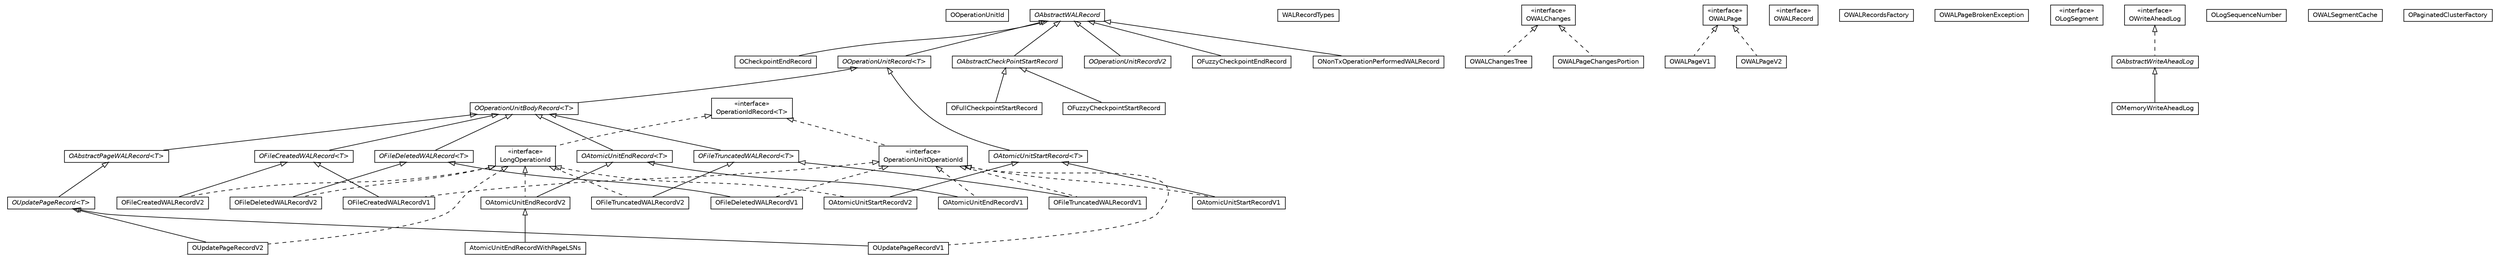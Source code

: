 #!/usr/local/bin/dot
#
# Class diagram 
# Generated by UMLGraph version R5_6-24-gf6e263 (http://www.umlgraph.org/)
#

digraph G {
	edge [fontname="Helvetica",fontsize=10,labelfontname="Helvetica",labelfontsize=10];
	node [fontname="Helvetica",fontsize=10,shape=plaintext];
	nodesep=0.25;
	ranksep=0.5;
	// com.orientechnologies.orient.core.storage.impl.local.paginated.wal.OOperationUnitId
	c290877 [label=<<table title="com.orientechnologies.orient.core.storage.impl.local.paginated.wal.OOperationUnitId" border="0" cellborder="1" cellspacing="0" cellpadding="2" port="p" href="./OOperationUnitId.html">
		<tr><td><table border="0" cellspacing="0" cellpadding="1">
<tr><td align="center" balign="center"> OOperationUnitId </td></tr>
		</table></td></tr>
		</table>>, URL="./OOperationUnitId.html", fontname="Helvetica", fontcolor="black", fontsize=10.0];
	// com.orientechnologies.orient.core.storage.impl.local.paginated.wal.OCheckpointEndRecord
	c290878 [label=<<table title="com.orientechnologies.orient.core.storage.impl.local.paginated.wal.OCheckpointEndRecord" border="0" cellborder="1" cellspacing="0" cellpadding="2" port="p" href="./OCheckpointEndRecord.html">
		<tr><td><table border="0" cellspacing="0" cellpadding="1">
<tr><td align="center" balign="center"> OCheckpointEndRecord </td></tr>
		</table></td></tr>
		</table>>, URL="./OCheckpointEndRecord.html", fontname="Helvetica", fontcolor="black", fontsize=10.0];
	// com.orientechnologies.orient.core.storage.impl.local.paginated.wal.OAbstractPageWALRecord<T>
	c290879 [label=<<table title="com.orientechnologies.orient.core.storage.impl.local.paginated.wal.OAbstractPageWALRecord" border="0" cellborder="1" cellspacing="0" cellpadding="2" port="p" href="./OAbstractPageWALRecord.html">
		<tr><td><table border="0" cellspacing="0" cellpadding="1">
<tr><td align="center" balign="center"><font face="Helvetica-Oblique"> OAbstractPageWALRecord&lt;T&gt; </font></td></tr>
		</table></td></tr>
		</table>>, URL="./OAbstractPageWALRecord.html", fontname="Helvetica", fontcolor="black", fontsize=10.0];
	// com.orientechnologies.orient.core.storage.impl.local.paginated.wal.OOperationUnitRecord<T>
	c290880 [label=<<table title="com.orientechnologies.orient.core.storage.impl.local.paginated.wal.OOperationUnitRecord" border="0" cellborder="1" cellspacing="0" cellpadding="2" port="p" href="./OOperationUnitRecord.html">
		<tr><td><table border="0" cellspacing="0" cellpadding="1">
<tr><td align="center" balign="center"><font face="Helvetica-Oblique"> OOperationUnitRecord&lt;T&gt; </font></td></tr>
		</table></td></tr>
		</table>>, URL="./OOperationUnitRecord.html", fontname="Helvetica", fontcolor="black", fontsize=10.0];
	// com.orientechnologies.orient.core.storage.impl.local.paginated.wal.LongOperationId
	c290881 [label=<<table title="com.orientechnologies.orient.core.storage.impl.local.paginated.wal.LongOperationId" border="0" cellborder="1" cellspacing="0" cellpadding="2" port="p" href="./LongOperationId.html">
		<tr><td><table border="0" cellspacing="0" cellpadding="1">
<tr><td align="center" balign="center"> &#171;interface&#187; </td></tr>
<tr><td align="center" balign="center"> LongOperationId </td></tr>
		</table></td></tr>
		</table>>, URL="./LongOperationId.html", fontname="Helvetica", fontcolor="black", fontsize=10.0];
	// com.orientechnologies.orient.core.storage.impl.local.paginated.wal.OAtomicUnitStartRecord<T>
	c290882 [label=<<table title="com.orientechnologies.orient.core.storage.impl.local.paginated.wal.OAtomicUnitStartRecord" border="0" cellborder="1" cellspacing="0" cellpadding="2" port="p" href="./OAtomicUnitStartRecord.html">
		<tr><td><table border="0" cellspacing="0" cellpadding="1">
<tr><td align="center" balign="center"><font face="Helvetica-Oblique"> OAtomicUnitStartRecord&lt;T&gt; </font></td></tr>
		</table></td></tr>
		</table>>, URL="./OAtomicUnitStartRecord.html", fontname="Helvetica", fontcolor="black", fontsize=10.0];
	// com.orientechnologies.orient.core.storage.impl.local.paginated.wal.OAbstractCheckPointStartRecord
	c290883 [label=<<table title="com.orientechnologies.orient.core.storage.impl.local.paginated.wal.OAbstractCheckPointStartRecord" border="0" cellborder="1" cellspacing="0" cellpadding="2" port="p" href="./OAbstractCheckPointStartRecord.html">
		<tr><td><table border="0" cellspacing="0" cellpadding="1">
<tr><td align="center" balign="center"><font face="Helvetica-Oblique"> OAbstractCheckPointStartRecord </font></td></tr>
		</table></td></tr>
		</table>>, URL="./OAbstractCheckPointStartRecord.html", fontname="Helvetica", fontcolor="black", fontsize=10.0];
	// com.orientechnologies.orient.core.storage.impl.local.paginated.wal.WALRecordTypes
	c290884 [label=<<table title="com.orientechnologies.orient.core.storage.impl.local.paginated.wal.WALRecordTypes" border="0" cellborder="1" cellspacing="0" cellpadding="2" port="p" href="./WALRecordTypes.html">
		<tr><td><table border="0" cellspacing="0" cellpadding="1">
<tr><td align="center" balign="center"> WALRecordTypes </td></tr>
		</table></td></tr>
		</table>>, URL="./WALRecordTypes.html", fontname="Helvetica", fontcolor="black", fontsize=10.0];
	// com.orientechnologies.orient.core.storage.impl.local.paginated.wal.OWALChangesTree
	c290885 [label=<<table title="com.orientechnologies.orient.core.storage.impl.local.paginated.wal.OWALChangesTree" border="0" cellborder="1" cellspacing="0" cellpadding="2" port="p" href="./OWALChangesTree.html">
		<tr><td><table border="0" cellspacing="0" cellpadding="1">
<tr><td align="center" balign="center"> OWALChangesTree </td></tr>
		</table></td></tr>
		</table>>, URL="./OWALChangesTree.html", fontname="Helvetica", fontcolor="black", fontsize=10.0];
	// com.orientechnologies.orient.core.storage.impl.local.paginated.wal.OFileDeletedWALRecord<T>
	c290886 [label=<<table title="com.orientechnologies.orient.core.storage.impl.local.paginated.wal.OFileDeletedWALRecord" border="0" cellborder="1" cellspacing="0" cellpadding="2" port="p" href="./OFileDeletedWALRecord.html">
		<tr><td><table border="0" cellspacing="0" cellpadding="1">
<tr><td align="center" balign="center"><font face="Helvetica-Oblique"> OFileDeletedWALRecord&lt;T&gt; </font></td></tr>
		</table></td></tr>
		</table>>, URL="./OFileDeletedWALRecord.html", fontname="Helvetica", fontcolor="black", fontsize=10.0];
	// com.orientechnologies.orient.core.storage.impl.local.paginated.wal.OOperationUnitRecordV2
	c290887 [label=<<table title="com.orientechnologies.orient.core.storage.impl.local.paginated.wal.OOperationUnitRecordV2" border="0" cellborder="1" cellspacing="0" cellpadding="2" port="p" href="./OOperationUnitRecordV2.html">
		<tr><td><table border="0" cellspacing="0" cellpadding="1">
<tr><td align="center" balign="center"><font face="Helvetica-Oblique"> OOperationUnitRecordV2 </font></td></tr>
		</table></td></tr>
		</table>>, URL="./OOperationUnitRecordV2.html", fontname="Helvetica", fontcolor="black", fontsize=10.0];
	// com.orientechnologies.orient.core.storage.impl.local.paginated.wal.OWALPage
	c290888 [label=<<table title="com.orientechnologies.orient.core.storage.impl.local.paginated.wal.OWALPage" border="0" cellborder="1" cellspacing="0" cellpadding="2" port="p" href="./OWALPage.html">
		<tr><td><table border="0" cellspacing="0" cellpadding="1">
<tr><td align="center" balign="center"> &#171;interface&#187; </td></tr>
<tr><td align="center" balign="center"> OWALPage </td></tr>
		</table></td></tr>
		</table>>, URL="./OWALPage.html", fontname="Helvetica", fontcolor="black", fontsize=10.0];
	// com.orientechnologies.orient.core.storage.impl.local.paginated.wal.OAtomicUnitStartRecordV1
	c290889 [label=<<table title="com.orientechnologies.orient.core.storage.impl.local.paginated.wal.OAtomicUnitStartRecordV1" border="0" cellborder="1" cellspacing="0" cellpadding="2" port="p" href="./OAtomicUnitStartRecordV1.html">
		<tr><td><table border="0" cellspacing="0" cellpadding="1">
<tr><td align="center" balign="center"> OAtomicUnitStartRecordV1 </td></tr>
		</table></td></tr>
		</table>>, URL="./OAtomicUnitStartRecordV1.html", fontname="Helvetica", fontcolor="black", fontsize=10.0];
	// com.orientechnologies.orient.core.storage.impl.local.paginated.wal.OWALRecord
	c290890 [label=<<table title="com.orientechnologies.orient.core.storage.impl.local.paginated.wal.OWALRecord" border="0" cellborder="1" cellspacing="0" cellpadding="2" port="p" href="./OWALRecord.html">
		<tr><td><table border="0" cellspacing="0" cellpadding="1">
<tr><td align="center" balign="center"> &#171;interface&#187; </td></tr>
<tr><td align="center" balign="center"> OWALRecord </td></tr>
		</table></td></tr>
		</table>>, URL="./OWALRecord.html", fontname="Helvetica", fontcolor="black", fontsize=10.0];
	// com.orientechnologies.orient.core.storage.impl.local.paginated.wal.OUpdatePageRecord<T>
	c290891 [label=<<table title="com.orientechnologies.orient.core.storage.impl.local.paginated.wal.OUpdatePageRecord" border="0" cellborder="1" cellspacing="0" cellpadding="2" port="p" href="./OUpdatePageRecord.html">
		<tr><td><table border="0" cellspacing="0" cellpadding="1">
<tr><td align="center" balign="center"><font face="Helvetica-Oblique"> OUpdatePageRecord&lt;T&gt; </font></td></tr>
		</table></td></tr>
		</table>>, URL="./OUpdatePageRecord.html", fontname="Helvetica", fontcolor="black", fontsize=10.0];
	// com.orientechnologies.orient.core.storage.impl.local.paginated.wal.OWALPageV1
	c290892 [label=<<table title="com.orientechnologies.orient.core.storage.impl.local.paginated.wal.OWALPageV1" border="0" cellborder="1" cellspacing="0" cellpadding="2" port="p" href="./OWALPageV1.html">
		<tr><td><table border="0" cellspacing="0" cellpadding="1">
<tr><td align="center" balign="center"> OWALPageV1 </td></tr>
		</table></td></tr>
		</table>>, URL="./OWALPageV1.html", fontname="Helvetica", fontcolor="black", fontsize=10.0];
	// com.orientechnologies.orient.core.storage.impl.local.paginated.wal.OFileTruncatedWALRecordV2
	c290893 [label=<<table title="com.orientechnologies.orient.core.storage.impl.local.paginated.wal.OFileTruncatedWALRecordV2" border="0" cellborder="1" cellspacing="0" cellpadding="2" port="p" href="./OFileTruncatedWALRecordV2.html">
		<tr><td><table border="0" cellspacing="0" cellpadding="1">
<tr><td align="center" balign="center"> OFileTruncatedWALRecordV2 </td></tr>
		</table></td></tr>
		</table>>, URL="./OFileTruncatedWALRecordV2.html", fontname="Helvetica", fontcolor="black", fontsize=10.0];
	// com.orientechnologies.orient.core.storage.impl.local.paginated.wal.OAtomicUnitEndRecordV2
	c290894 [label=<<table title="com.orientechnologies.orient.core.storage.impl.local.paginated.wal.OAtomicUnitEndRecordV2" border="0" cellborder="1" cellspacing="0" cellpadding="2" port="p" href="./OAtomicUnitEndRecordV2.html">
		<tr><td><table border="0" cellspacing="0" cellpadding="1">
<tr><td align="center" balign="center"> OAtomicUnitEndRecordV2 </td></tr>
		</table></td></tr>
		</table>>, URL="./OAtomicUnitEndRecordV2.html", fontname="Helvetica", fontcolor="black", fontsize=10.0];
	// com.orientechnologies.orient.core.storage.impl.local.paginated.wal.OWALRecordsFactory
	c290895 [label=<<table title="com.orientechnologies.orient.core.storage.impl.local.paginated.wal.OWALRecordsFactory" border="0" cellborder="1" cellspacing="0" cellpadding="2" port="p" href="./OWALRecordsFactory.html">
		<tr><td><table border="0" cellspacing="0" cellpadding="1">
<tr><td align="center" balign="center"> OWALRecordsFactory </td></tr>
		</table></td></tr>
		</table>>, URL="./OWALRecordsFactory.html", fontname="Helvetica", fontcolor="black", fontsize=10.0];
	// com.orientechnologies.orient.core.storage.impl.local.paginated.wal.OUpdatePageRecordV2
	c290896 [label=<<table title="com.orientechnologies.orient.core.storage.impl.local.paginated.wal.OUpdatePageRecordV2" border="0" cellborder="1" cellspacing="0" cellpadding="2" port="p" href="./OUpdatePageRecordV2.html">
		<tr><td><table border="0" cellspacing="0" cellpadding="1">
<tr><td align="center" balign="center"> OUpdatePageRecordV2 </td></tr>
		</table></td></tr>
		</table>>, URL="./OUpdatePageRecordV2.html", fontname="Helvetica", fontcolor="black", fontsize=10.0];
	// com.orientechnologies.orient.core.storage.impl.local.paginated.wal.OFileDeletedWALRecordV1
	c290897 [label=<<table title="com.orientechnologies.orient.core.storage.impl.local.paginated.wal.OFileDeletedWALRecordV1" border="0" cellborder="1" cellspacing="0" cellpadding="2" port="p" href="./OFileDeletedWALRecordV1.html">
		<tr><td><table border="0" cellspacing="0" cellpadding="1">
<tr><td align="center" balign="center"> OFileDeletedWALRecordV1 </td></tr>
		</table></td></tr>
		</table>>, URL="./OFileDeletedWALRecordV1.html", fontname="Helvetica", fontcolor="black", fontsize=10.0];
	// com.orientechnologies.orient.core.storage.impl.local.paginated.wal.OWALChanges
	c290898 [label=<<table title="com.orientechnologies.orient.core.storage.impl.local.paginated.wal.OWALChanges" border="0" cellborder="1" cellspacing="0" cellpadding="2" port="p" href="./OWALChanges.html">
		<tr><td><table border="0" cellspacing="0" cellpadding="1">
<tr><td align="center" balign="center"> &#171;interface&#187; </td></tr>
<tr><td align="center" balign="center"> OWALChanges </td></tr>
		</table></td></tr>
		</table>>, URL="./OWALChanges.html", fontname="Helvetica", fontcolor="black", fontsize=10.0];
	// com.orientechnologies.orient.core.storage.impl.local.paginated.wal.OAtomicUnitEndRecord<T>
	c290899 [label=<<table title="com.orientechnologies.orient.core.storage.impl.local.paginated.wal.OAtomicUnitEndRecord" border="0" cellborder="1" cellspacing="0" cellpadding="2" port="p" href="./OAtomicUnitEndRecord.html">
		<tr><td><table border="0" cellspacing="0" cellpadding="1">
<tr><td align="center" balign="center"><font face="Helvetica-Oblique"> OAtomicUnitEndRecord&lt;T&gt; </font></td></tr>
		</table></td></tr>
		</table>>, URL="./OAtomicUnitEndRecord.html", fontname="Helvetica", fontcolor="black", fontsize=10.0];
	// com.orientechnologies.orient.core.storage.impl.local.paginated.wal.OWALPageBrokenException
	c290900 [label=<<table title="com.orientechnologies.orient.core.storage.impl.local.paginated.wal.OWALPageBrokenException" border="0" cellborder="1" cellspacing="0" cellpadding="2" port="p" href="./OWALPageBrokenException.html">
		<tr><td><table border="0" cellspacing="0" cellpadding="1">
<tr><td align="center" balign="center"> OWALPageBrokenException </td></tr>
		</table></td></tr>
		</table>>, URL="./OWALPageBrokenException.html", fontname="Helvetica", fontcolor="black", fontsize=10.0];
	// com.orientechnologies.orient.core.storage.impl.local.paginated.wal.OLogSegment
	c290901 [label=<<table title="com.orientechnologies.orient.core.storage.impl.local.paginated.wal.OLogSegment" border="0" cellborder="1" cellspacing="0" cellpadding="2" port="p" href="./OLogSegment.html">
		<tr><td><table border="0" cellspacing="0" cellpadding="1">
<tr><td align="center" balign="center"> &#171;interface&#187; </td></tr>
<tr><td align="center" balign="center"> OLogSegment </td></tr>
		</table></td></tr>
		</table>>, URL="./OLogSegment.html", fontname="Helvetica", fontcolor="black", fontsize=10.0];
	// com.orientechnologies.orient.core.storage.impl.local.paginated.wal.OFuzzyCheckpointEndRecord
	c290902 [label=<<table title="com.orientechnologies.orient.core.storage.impl.local.paginated.wal.OFuzzyCheckpointEndRecord" border="0" cellborder="1" cellspacing="0" cellpadding="2" port="p" href="./OFuzzyCheckpointEndRecord.html">
		<tr><td><table border="0" cellspacing="0" cellpadding="1">
<tr><td align="center" balign="center"> OFuzzyCheckpointEndRecord </td></tr>
		</table></td></tr>
		</table>>, URL="./OFuzzyCheckpointEndRecord.html", fontname="Helvetica", fontcolor="black", fontsize=10.0];
	// com.orientechnologies.orient.core.storage.impl.local.paginated.wal.OFileCreatedWALRecord<T>
	c290903 [label=<<table title="com.orientechnologies.orient.core.storage.impl.local.paginated.wal.OFileCreatedWALRecord" border="0" cellborder="1" cellspacing="0" cellpadding="2" port="p" href="./OFileCreatedWALRecord.html">
		<tr><td><table border="0" cellspacing="0" cellpadding="1">
<tr><td align="center" balign="center"><font face="Helvetica-Oblique"> OFileCreatedWALRecord&lt;T&gt; </font></td></tr>
		</table></td></tr>
		</table>>, URL="./OFileCreatedWALRecord.html", fontname="Helvetica", fontcolor="black", fontsize=10.0];
	// com.orientechnologies.orient.core.storage.impl.local.paginated.wal.OWALPageV2
	c290904 [label=<<table title="com.orientechnologies.orient.core.storage.impl.local.paginated.wal.OWALPageV2" border="0" cellborder="1" cellspacing="0" cellpadding="2" port="p" href="./OWALPageV2.html">
		<tr><td><table border="0" cellspacing="0" cellpadding="1">
<tr><td align="center" balign="center"> OWALPageV2 </td></tr>
		</table></td></tr>
		</table>>, URL="./OWALPageV2.html", fontname="Helvetica", fontcolor="black", fontsize=10.0];
	// com.orientechnologies.orient.core.storage.impl.local.paginated.wal.OFuzzyCheckpointStartRecord
	c290905 [label=<<table title="com.orientechnologies.orient.core.storage.impl.local.paginated.wal.OFuzzyCheckpointStartRecord" border="0" cellborder="1" cellspacing="0" cellpadding="2" port="p" href="./OFuzzyCheckpointStartRecord.html">
		<tr><td><table border="0" cellspacing="0" cellpadding="1">
<tr><td align="center" balign="center"> OFuzzyCheckpointStartRecord </td></tr>
		</table></td></tr>
		</table>>, URL="./OFuzzyCheckpointStartRecord.html", fontname="Helvetica", fontcolor="black", fontsize=10.0];
	// com.orientechnologies.orient.core.storage.impl.local.paginated.wal.OMemoryWriteAheadLog
	c290906 [label=<<table title="com.orientechnologies.orient.core.storage.impl.local.paginated.wal.OMemoryWriteAheadLog" border="0" cellborder="1" cellspacing="0" cellpadding="2" port="p" href="./OMemoryWriteAheadLog.html">
		<tr><td><table border="0" cellspacing="0" cellpadding="1">
<tr><td align="center" balign="center"> OMemoryWriteAheadLog </td></tr>
		</table></td></tr>
		</table>>, URL="./OMemoryWriteAheadLog.html", fontname="Helvetica", fontcolor="black", fontsize=10.0];
	// com.orientechnologies.orient.core.storage.impl.local.paginated.wal.OFullCheckpointStartRecord
	c290907 [label=<<table title="com.orientechnologies.orient.core.storage.impl.local.paginated.wal.OFullCheckpointStartRecord" border="0" cellborder="1" cellspacing="0" cellpadding="2" port="p" href="./OFullCheckpointStartRecord.html">
		<tr><td><table border="0" cellspacing="0" cellpadding="1">
<tr><td align="center" balign="center"> OFullCheckpointStartRecord </td></tr>
		</table></td></tr>
		</table>>, URL="./OFullCheckpointStartRecord.html", fontname="Helvetica", fontcolor="black", fontsize=10.0];
	// com.orientechnologies.orient.core.storage.impl.local.paginated.wal.OperationIdRecord<T>
	c290908 [label=<<table title="com.orientechnologies.orient.core.storage.impl.local.paginated.wal.OperationIdRecord" border="0" cellborder="1" cellspacing="0" cellpadding="2" port="p" href="./OperationIdRecord.html">
		<tr><td><table border="0" cellspacing="0" cellpadding="1">
<tr><td align="center" balign="center"> &#171;interface&#187; </td></tr>
<tr><td align="center" balign="center"> OperationIdRecord&lt;T&gt; </td></tr>
		</table></td></tr>
		</table>>, URL="./OperationIdRecord.html", fontname="Helvetica", fontcolor="black", fontsize=10.0];
	// com.orientechnologies.orient.core.storage.impl.local.paginated.wal.OOperationUnitBodyRecord<T>
	c290909 [label=<<table title="com.orientechnologies.orient.core.storage.impl.local.paginated.wal.OOperationUnitBodyRecord" border="0" cellborder="1" cellspacing="0" cellpadding="2" port="p" href="./OOperationUnitBodyRecord.html">
		<tr><td><table border="0" cellspacing="0" cellpadding="1">
<tr><td align="center" balign="center"><font face="Helvetica-Oblique"> OOperationUnitBodyRecord&lt;T&gt; </font></td></tr>
		</table></td></tr>
		</table>>, URL="./OOperationUnitBodyRecord.html", fontname="Helvetica", fontcolor="black", fontsize=10.0];
	// com.orientechnologies.orient.core.storage.impl.local.paginated.wal.OAtomicUnitStartRecordV2
	c290910 [label=<<table title="com.orientechnologies.orient.core.storage.impl.local.paginated.wal.OAtomicUnitStartRecordV2" border="0" cellborder="1" cellspacing="0" cellpadding="2" port="p" href="./OAtomicUnitStartRecordV2.html">
		<tr><td><table border="0" cellspacing="0" cellpadding="1">
<tr><td align="center" balign="center"> OAtomicUnitStartRecordV2 </td></tr>
		</table></td></tr>
		</table>>, URL="./OAtomicUnitStartRecordV2.html", fontname="Helvetica", fontcolor="black", fontsize=10.0];
	// com.orientechnologies.orient.core.storage.impl.local.paginated.wal.OperationUnitOperationId
	c290911 [label=<<table title="com.orientechnologies.orient.core.storage.impl.local.paginated.wal.OperationUnitOperationId" border="0" cellborder="1" cellspacing="0" cellpadding="2" port="p" href="./OperationUnitOperationId.html">
		<tr><td><table border="0" cellspacing="0" cellpadding="1">
<tr><td align="center" balign="center"> &#171;interface&#187; </td></tr>
<tr><td align="center" balign="center"> OperationUnitOperationId </td></tr>
		</table></td></tr>
		</table>>, URL="./OperationUnitOperationId.html", fontname="Helvetica", fontcolor="black", fontsize=10.0];
	// com.orientechnologies.orient.core.storage.impl.local.paginated.wal.OAbstractWriteAheadLog
	c290912 [label=<<table title="com.orientechnologies.orient.core.storage.impl.local.paginated.wal.OAbstractWriteAheadLog" border="0" cellborder="1" cellspacing="0" cellpadding="2" port="p" href="./OAbstractWriteAheadLog.html">
		<tr><td><table border="0" cellspacing="0" cellpadding="1">
<tr><td align="center" balign="center"><font face="Helvetica-Oblique"> OAbstractWriteAheadLog </font></td></tr>
		</table></td></tr>
		</table>>, URL="./OAbstractWriteAheadLog.html", fontname="Helvetica", fontcolor="black", fontsize=10.0];
	// com.orientechnologies.orient.core.storage.impl.local.paginated.wal.OFileTruncatedWALRecord<T>
	c290913 [label=<<table title="com.orientechnologies.orient.core.storage.impl.local.paginated.wal.OFileTruncatedWALRecord" border="0" cellborder="1" cellspacing="0" cellpadding="2" port="p" href="./OFileTruncatedWALRecord.html">
		<tr><td><table border="0" cellspacing="0" cellpadding="1">
<tr><td align="center" balign="center"><font face="Helvetica-Oblique"> OFileTruncatedWALRecord&lt;T&gt; </font></td></tr>
		</table></td></tr>
		</table>>, URL="./OFileTruncatedWALRecord.html", fontname="Helvetica", fontcolor="black", fontsize=10.0];
	// com.orientechnologies.orient.core.storage.impl.local.paginated.wal.ONonTxOperationPerformedWALRecord
	c290914 [label=<<table title="com.orientechnologies.orient.core.storage.impl.local.paginated.wal.ONonTxOperationPerformedWALRecord" border="0" cellborder="1" cellspacing="0" cellpadding="2" port="p" href="./ONonTxOperationPerformedWALRecord.html">
		<tr><td><table border="0" cellspacing="0" cellpadding="1">
<tr><td align="center" balign="center"> ONonTxOperationPerformedWALRecord </td></tr>
		</table></td></tr>
		</table>>, URL="./ONonTxOperationPerformedWALRecord.html", fontname="Helvetica", fontcolor="black", fontsize=10.0];
	// com.orientechnologies.orient.core.storage.impl.local.paginated.wal.OUpdatePageRecordV1
	c290915 [label=<<table title="com.orientechnologies.orient.core.storage.impl.local.paginated.wal.OUpdatePageRecordV1" border="0" cellborder="1" cellspacing="0" cellpadding="2" port="p" href="./OUpdatePageRecordV1.html">
		<tr><td><table border="0" cellspacing="0" cellpadding="1">
<tr><td align="center" balign="center"> OUpdatePageRecordV1 </td></tr>
		</table></td></tr>
		</table>>, URL="./OUpdatePageRecordV1.html", fontname="Helvetica", fontcolor="black", fontsize=10.0];
	// com.orientechnologies.orient.core.storage.impl.local.paginated.wal.OFileCreatedWALRecordV1
	c290916 [label=<<table title="com.orientechnologies.orient.core.storage.impl.local.paginated.wal.OFileCreatedWALRecordV1" border="0" cellborder="1" cellspacing="0" cellpadding="2" port="p" href="./OFileCreatedWALRecordV1.html">
		<tr><td><table border="0" cellspacing="0" cellpadding="1">
<tr><td align="center" balign="center"> OFileCreatedWALRecordV1 </td></tr>
		</table></td></tr>
		</table>>, URL="./OFileCreatedWALRecordV1.html", fontname="Helvetica", fontcolor="black", fontsize=10.0];
	// com.orientechnologies.orient.core.storage.impl.local.paginated.wal.OAtomicUnitEndRecordV1
	c290917 [label=<<table title="com.orientechnologies.orient.core.storage.impl.local.paginated.wal.OAtomicUnitEndRecordV1" border="0" cellborder="1" cellspacing="0" cellpadding="2" port="p" href="./OAtomicUnitEndRecordV1.html">
		<tr><td><table border="0" cellspacing="0" cellpadding="1">
<tr><td align="center" balign="center"> OAtomicUnitEndRecordV1 </td></tr>
		</table></td></tr>
		</table>>, URL="./OAtomicUnitEndRecordV1.html", fontname="Helvetica", fontcolor="black", fontsize=10.0];
	// com.orientechnologies.orient.core.storage.impl.local.paginated.wal.OFileDeletedWALRecordV2
	c290918 [label=<<table title="com.orientechnologies.orient.core.storage.impl.local.paginated.wal.OFileDeletedWALRecordV2" border="0" cellborder="1" cellspacing="0" cellpadding="2" port="p" href="./OFileDeletedWALRecordV2.html">
		<tr><td><table border="0" cellspacing="0" cellpadding="1">
<tr><td align="center" balign="center"> OFileDeletedWALRecordV2 </td></tr>
		</table></td></tr>
		</table>>, URL="./OFileDeletedWALRecordV2.html", fontname="Helvetica", fontcolor="black", fontsize=10.0];
	// com.orientechnologies.orient.core.storage.impl.local.paginated.wal.OFileTruncatedWALRecordV1
	c290919 [label=<<table title="com.orientechnologies.orient.core.storage.impl.local.paginated.wal.OFileTruncatedWALRecordV1" border="0" cellborder="1" cellspacing="0" cellpadding="2" port="p" href="./OFileTruncatedWALRecordV1.html">
		<tr><td><table border="0" cellspacing="0" cellpadding="1">
<tr><td align="center" balign="center"> OFileTruncatedWALRecordV1 </td></tr>
		</table></td></tr>
		</table>>, URL="./OFileTruncatedWALRecordV1.html", fontname="Helvetica", fontcolor="black", fontsize=10.0];
	// com.orientechnologies.orient.core.storage.impl.local.paginated.wal.AtomicUnitEndRecordWithPageLSNs
	c290920 [label=<<table title="com.orientechnologies.orient.core.storage.impl.local.paginated.wal.AtomicUnitEndRecordWithPageLSNs" border="0" cellborder="1" cellspacing="0" cellpadding="2" port="p" href="./AtomicUnitEndRecordWithPageLSNs.html">
		<tr><td><table border="0" cellspacing="0" cellpadding="1">
<tr><td align="center" balign="center"> AtomicUnitEndRecordWithPageLSNs </td></tr>
		</table></td></tr>
		</table>>, URL="./AtomicUnitEndRecordWithPageLSNs.html", fontname="Helvetica", fontcolor="black", fontsize=10.0];
	// com.orientechnologies.orient.core.storage.impl.local.paginated.wal.OLogSequenceNumber
	c290921 [label=<<table title="com.orientechnologies.orient.core.storage.impl.local.paginated.wal.OLogSequenceNumber" border="0" cellborder="1" cellspacing="0" cellpadding="2" port="p" href="./OLogSequenceNumber.html">
		<tr><td><table border="0" cellspacing="0" cellpadding="1">
<tr><td align="center" balign="center"> OLogSequenceNumber </td></tr>
		</table></td></tr>
		</table>>, URL="./OLogSequenceNumber.html", fontname="Helvetica", fontcolor="black", fontsize=10.0];
	// com.orientechnologies.orient.core.storage.impl.local.paginated.wal.OAbstractWALRecord
	c290922 [label=<<table title="com.orientechnologies.orient.core.storage.impl.local.paginated.wal.OAbstractWALRecord" border="0" cellborder="1" cellspacing="0" cellpadding="2" port="p" href="./OAbstractWALRecord.html">
		<tr><td><table border="0" cellspacing="0" cellpadding="1">
<tr><td align="center" balign="center"><font face="Helvetica-Oblique"> OAbstractWALRecord </font></td></tr>
		</table></td></tr>
		</table>>, URL="./OAbstractWALRecord.html", fontname="Helvetica", fontcolor="black", fontsize=10.0];
	// com.orientechnologies.orient.core.storage.impl.local.paginated.wal.OWALSegmentCache
	c290923 [label=<<table title="com.orientechnologies.orient.core.storage.impl.local.paginated.wal.OWALSegmentCache" border="0" cellborder="1" cellspacing="0" cellpadding="2" port="p" href="./OWALSegmentCache.html">
		<tr><td><table border="0" cellspacing="0" cellpadding="1">
<tr><td align="center" balign="center"> OWALSegmentCache </td></tr>
		</table></td></tr>
		</table>>, URL="./OWALSegmentCache.html", fontname="Helvetica", fontcolor="black", fontsize=10.0];
	// com.orientechnologies.orient.core.storage.impl.local.paginated.wal.OPaginatedClusterFactory
	c290924 [label=<<table title="com.orientechnologies.orient.core.storage.impl.local.paginated.wal.OPaginatedClusterFactory" border="0" cellborder="1" cellspacing="0" cellpadding="2" port="p" href="./OPaginatedClusterFactory.html">
		<tr><td><table border="0" cellspacing="0" cellpadding="1">
<tr><td align="center" balign="center"> OPaginatedClusterFactory </td></tr>
		</table></td></tr>
		</table>>, URL="./OPaginatedClusterFactory.html", fontname="Helvetica", fontcolor="black", fontsize=10.0];
	// com.orientechnologies.orient.core.storage.impl.local.paginated.wal.OFileCreatedWALRecordV2
	c290925 [label=<<table title="com.orientechnologies.orient.core.storage.impl.local.paginated.wal.OFileCreatedWALRecordV2" border="0" cellborder="1" cellspacing="0" cellpadding="2" port="p" href="./OFileCreatedWALRecordV2.html">
		<tr><td><table border="0" cellspacing="0" cellpadding="1">
<tr><td align="center" balign="center"> OFileCreatedWALRecordV2 </td></tr>
		</table></td></tr>
		</table>>, URL="./OFileCreatedWALRecordV2.html", fontname="Helvetica", fontcolor="black", fontsize=10.0];
	// com.orientechnologies.orient.core.storage.impl.local.paginated.wal.OWriteAheadLog
	c290926 [label=<<table title="com.orientechnologies.orient.core.storage.impl.local.paginated.wal.OWriteAheadLog" border="0" cellborder="1" cellspacing="0" cellpadding="2" port="p" href="./OWriteAheadLog.html">
		<tr><td><table border="0" cellspacing="0" cellpadding="1">
<tr><td align="center" balign="center"> &#171;interface&#187; </td></tr>
<tr><td align="center" balign="center"> OWriteAheadLog </td></tr>
		</table></td></tr>
		</table>>, URL="./OWriteAheadLog.html", fontname="Helvetica", fontcolor="black", fontsize=10.0];
	// com.orientechnologies.orient.core.storage.impl.local.paginated.wal.OWALPageChangesPortion
	c290927 [label=<<table title="com.orientechnologies.orient.core.storage.impl.local.paginated.wal.OWALPageChangesPortion" border="0" cellborder="1" cellspacing="0" cellpadding="2" port="p" href="./OWALPageChangesPortion.html">
		<tr><td><table border="0" cellspacing="0" cellpadding="1">
<tr><td align="center" balign="center"> OWALPageChangesPortion </td></tr>
		</table></td></tr>
		</table>>, URL="./OWALPageChangesPortion.html", fontname="Helvetica", fontcolor="black", fontsize=10.0];
	//com.orientechnologies.orient.core.storage.impl.local.paginated.wal.OCheckpointEndRecord extends com.orientechnologies.orient.core.storage.impl.local.paginated.wal.OAbstractWALRecord
	c290922:p -> c290878:p [dir=back,arrowtail=empty];
	//com.orientechnologies.orient.core.storage.impl.local.paginated.wal.OAbstractPageWALRecord<T> extends com.orientechnologies.orient.core.storage.impl.local.paginated.wal.OOperationUnitBodyRecord<T>
	c290909:p -> c290879:p [dir=back,arrowtail=empty];
	//com.orientechnologies.orient.core.storage.impl.local.paginated.wal.OOperationUnitRecord<T> extends com.orientechnologies.orient.core.storage.impl.local.paginated.wal.OAbstractWALRecord
	c290922:p -> c290880:p [dir=back,arrowtail=empty];
	//com.orientechnologies.orient.core.storage.impl.local.paginated.wal.LongOperationId implements com.orientechnologies.orient.core.storage.impl.local.paginated.wal.OperationIdRecord<T>
	c290908:p -> c290881:p [dir=back,arrowtail=empty,style=dashed];
	//com.orientechnologies.orient.core.storage.impl.local.paginated.wal.OAtomicUnitStartRecord<T> extends com.orientechnologies.orient.core.storage.impl.local.paginated.wal.OOperationUnitRecord<T>
	c290880:p -> c290882:p [dir=back,arrowtail=empty];
	//com.orientechnologies.orient.core.storage.impl.local.paginated.wal.OAbstractCheckPointStartRecord extends com.orientechnologies.orient.core.storage.impl.local.paginated.wal.OAbstractWALRecord
	c290922:p -> c290883:p [dir=back,arrowtail=empty];
	//com.orientechnologies.orient.core.storage.impl.local.paginated.wal.OWALChangesTree implements com.orientechnologies.orient.core.storage.impl.local.paginated.wal.OWALChanges
	c290898:p -> c290885:p [dir=back,arrowtail=empty,style=dashed];
	//com.orientechnologies.orient.core.storage.impl.local.paginated.wal.OFileDeletedWALRecord<T> extends com.orientechnologies.orient.core.storage.impl.local.paginated.wal.OOperationUnitBodyRecord<T>
	c290909:p -> c290886:p [dir=back,arrowtail=empty];
	//com.orientechnologies.orient.core.storage.impl.local.paginated.wal.OOperationUnitRecordV2 extends com.orientechnologies.orient.core.storage.impl.local.paginated.wal.OAbstractWALRecord
	c290922:p -> c290887:p [dir=back,arrowtail=empty];
	//com.orientechnologies.orient.core.storage.impl.local.paginated.wal.OAtomicUnitStartRecordV1 extends com.orientechnologies.orient.core.storage.impl.local.paginated.wal.OAtomicUnitStartRecord<com.orientechnologies.orient.core.storage.impl.local.paginated.wal.OOperationUnitId>
	c290882:p -> c290889:p [dir=back,arrowtail=empty];
	//com.orientechnologies.orient.core.storage.impl.local.paginated.wal.OAtomicUnitStartRecordV1 implements com.orientechnologies.orient.core.storage.impl.local.paginated.wal.OperationUnitOperationId
	c290911:p -> c290889:p [dir=back,arrowtail=empty,style=dashed];
	//com.orientechnologies.orient.core.storage.impl.local.paginated.wal.OUpdatePageRecord<T> extends com.orientechnologies.orient.core.storage.impl.local.paginated.wal.OAbstractPageWALRecord<T>
	c290879:p -> c290891:p [dir=back,arrowtail=empty];
	//com.orientechnologies.orient.core.storage.impl.local.paginated.wal.OWALPageV1 implements com.orientechnologies.orient.core.storage.impl.local.paginated.wal.OWALPage
	c290888:p -> c290892:p [dir=back,arrowtail=empty,style=dashed];
	//com.orientechnologies.orient.core.storage.impl.local.paginated.wal.OFileTruncatedWALRecordV2 extends com.orientechnologies.orient.core.storage.impl.local.paginated.wal.OFileTruncatedWALRecord<java.lang.Long>
	c290913:p -> c290893:p [dir=back,arrowtail=empty];
	//com.orientechnologies.orient.core.storage.impl.local.paginated.wal.OFileTruncatedWALRecordV2 implements com.orientechnologies.orient.core.storage.impl.local.paginated.wal.LongOperationId
	c290881:p -> c290893:p [dir=back,arrowtail=empty,style=dashed];
	//com.orientechnologies.orient.core.storage.impl.local.paginated.wal.OAtomicUnitEndRecordV2 extends com.orientechnologies.orient.core.storage.impl.local.paginated.wal.OAtomicUnitEndRecord<java.lang.Long>
	c290899:p -> c290894:p [dir=back,arrowtail=empty];
	//com.orientechnologies.orient.core.storage.impl.local.paginated.wal.OAtomicUnitEndRecordV2 implements com.orientechnologies.orient.core.storage.impl.local.paginated.wal.LongOperationId
	c290881:p -> c290894:p [dir=back,arrowtail=empty,style=dashed];
	//com.orientechnologies.orient.core.storage.impl.local.paginated.wal.OUpdatePageRecordV2 extends com.orientechnologies.orient.core.storage.impl.local.paginated.wal.OUpdatePageRecord<java.lang.Long>
	c290891:p -> c290896:p [dir=back,arrowtail=empty];
	//com.orientechnologies.orient.core.storage.impl.local.paginated.wal.OUpdatePageRecordV2 implements com.orientechnologies.orient.core.storage.impl.local.paginated.wal.LongOperationId
	c290881:p -> c290896:p [dir=back,arrowtail=empty,style=dashed];
	//com.orientechnologies.orient.core.storage.impl.local.paginated.wal.OFileDeletedWALRecordV1 extends com.orientechnologies.orient.core.storage.impl.local.paginated.wal.OFileDeletedWALRecord<com.orientechnologies.orient.core.storage.impl.local.paginated.wal.OOperationUnitId>
	c290886:p -> c290897:p [dir=back,arrowtail=empty];
	//com.orientechnologies.orient.core.storage.impl.local.paginated.wal.OFileDeletedWALRecordV1 implements com.orientechnologies.orient.core.storage.impl.local.paginated.wal.OperationUnitOperationId
	c290911:p -> c290897:p [dir=back,arrowtail=empty,style=dashed];
	//com.orientechnologies.orient.core.storage.impl.local.paginated.wal.OAtomicUnitEndRecord<T> extends com.orientechnologies.orient.core.storage.impl.local.paginated.wal.OOperationUnitBodyRecord<T>
	c290909:p -> c290899:p [dir=back,arrowtail=empty];
	//com.orientechnologies.orient.core.storage.impl.local.paginated.wal.OFuzzyCheckpointEndRecord extends com.orientechnologies.orient.core.storage.impl.local.paginated.wal.OAbstractWALRecord
	c290922:p -> c290902:p [dir=back,arrowtail=empty];
	//com.orientechnologies.orient.core.storage.impl.local.paginated.wal.OFileCreatedWALRecord<T> extends com.orientechnologies.orient.core.storage.impl.local.paginated.wal.OOperationUnitBodyRecord<T>
	c290909:p -> c290903:p [dir=back,arrowtail=empty];
	//com.orientechnologies.orient.core.storage.impl.local.paginated.wal.OWALPageV2 implements com.orientechnologies.orient.core.storage.impl.local.paginated.wal.OWALPage
	c290888:p -> c290904:p [dir=back,arrowtail=empty,style=dashed];
	//com.orientechnologies.orient.core.storage.impl.local.paginated.wal.OFuzzyCheckpointStartRecord extends com.orientechnologies.orient.core.storage.impl.local.paginated.wal.OAbstractCheckPointStartRecord
	c290883:p -> c290905:p [dir=back,arrowtail=empty];
	//com.orientechnologies.orient.core.storage.impl.local.paginated.wal.OMemoryWriteAheadLog extends com.orientechnologies.orient.core.storage.impl.local.paginated.wal.OAbstractWriteAheadLog
	c290912:p -> c290906:p [dir=back,arrowtail=empty];
	//com.orientechnologies.orient.core.storage.impl.local.paginated.wal.OFullCheckpointStartRecord extends com.orientechnologies.orient.core.storage.impl.local.paginated.wal.OAbstractCheckPointStartRecord
	c290883:p -> c290907:p [dir=back,arrowtail=empty];
	//com.orientechnologies.orient.core.storage.impl.local.paginated.wal.OOperationUnitBodyRecord<T> extends com.orientechnologies.orient.core.storage.impl.local.paginated.wal.OOperationUnitRecord<T>
	c290880:p -> c290909:p [dir=back,arrowtail=empty];
	//com.orientechnologies.orient.core.storage.impl.local.paginated.wal.OAtomicUnitStartRecordV2 extends com.orientechnologies.orient.core.storage.impl.local.paginated.wal.OAtomicUnitStartRecord<java.lang.Long>
	c290882:p -> c290910:p [dir=back,arrowtail=empty];
	//com.orientechnologies.orient.core.storage.impl.local.paginated.wal.OAtomicUnitStartRecordV2 implements com.orientechnologies.orient.core.storage.impl.local.paginated.wal.LongOperationId
	c290881:p -> c290910:p [dir=back,arrowtail=empty,style=dashed];
	//com.orientechnologies.orient.core.storage.impl.local.paginated.wal.OperationUnitOperationId implements com.orientechnologies.orient.core.storage.impl.local.paginated.wal.OperationIdRecord<T>
	c290908:p -> c290911:p [dir=back,arrowtail=empty,style=dashed];
	//com.orientechnologies.orient.core.storage.impl.local.paginated.wal.OAbstractWriteAheadLog implements com.orientechnologies.orient.core.storage.impl.local.paginated.wal.OWriteAheadLog
	c290926:p -> c290912:p [dir=back,arrowtail=empty,style=dashed];
	//com.orientechnologies.orient.core.storage.impl.local.paginated.wal.OFileTruncatedWALRecord<T> extends com.orientechnologies.orient.core.storage.impl.local.paginated.wal.OOperationUnitBodyRecord<T>
	c290909:p -> c290913:p [dir=back,arrowtail=empty];
	//com.orientechnologies.orient.core.storage.impl.local.paginated.wal.ONonTxOperationPerformedWALRecord extends com.orientechnologies.orient.core.storage.impl.local.paginated.wal.OAbstractWALRecord
	c290922:p -> c290914:p [dir=back,arrowtail=empty];
	//com.orientechnologies.orient.core.storage.impl.local.paginated.wal.OUpdatePageRecordV1 extends com.orientechnologies.orient.core.storage.impl.local.paginated.wal.OUpdatePageRecord<com.orientechnologies.orient.core.storage.impl.local.paginated.wal.OOperationUnitId>
	c290891:p -> c290915:p [dir=back,arrowtail=empty];
	//com.orientechnologies.orient.core.storage.impl.local.paginated.wal.OUpdatePageRecordV1 implements com.orientechnologies.orient.core.storage.impl.local.paginated.wal.OperationUnitOperationId
	c290911:p -> c290915:p [dir=back,arrowtail=empty,style=dashed];
	//com.orientechnologies.orient.core.storage.impl.local.paginated.wal.OFileCreatedWALRecordV1 extends com.orientechnologies.orient.core.storage.impl.local.paginated.wal.OFileCreatedWALRecord<com.orientechnologies.orient.core.storage.impl.local.paginated.wal.OOperationUnitId>
	c290903:p -> c290916:p [dir=back,arrowtail=empty];
	//com.orientechnologies.orient.core.storage.impl.local.paginated.wal.OFileCreatedWALRecordV1 implements com.orientechnologies.orient.core.storage.impl.local.paginated.wal.OperationUnitOperationId
	c290911:p -> c290916:p [dir=back,arrowtail=empty,style=dashed];
	//com.orientechnologies.orient.core.storage.impl.local.paginated.wal.OAtomicUnitEndRecordV1 extends com.orientechnologies.orient.core.storage.impl.local.paginated.wal.OAtomicUnitEndRecord<com.orientechnologies.orient.core.storage.impl.local.paginated.wal.OOperationUnitId>
	c290899:p -> c290917:p [dir=back,arrowtail=empty];
	//com.orientechnologies.orient.core.storage.impl.local.paginated.wal.OAtomicUnitEndRecordV1 implements com.orientechnologies.orient.core.storage.impl.local.paginated.wal.OperationUnitOperationId
	c290911:p -> c290917:p [dir=back,arrowtail=empty,style=dashed];
	//com.orientechnologies.orient.core.storage.impl.local.paginated.wal.OFileDeletedWALRecordV2 extends com.orientechnologies.orient.core.storage.impl.local.paginated.wal.OFileDeletedWALRecord<java.lang.Long>
	c290886:p -> c290918:p [dir=back,arrowtail=empty];
	//com.orientechnologies.orient.core.storage.impl.local.paginated.wal.OFileDeletedWALRecordV2 implements com.orientechnologies.orient.core.storage.impl.local.paginated.wal.LongOperationId
	c290881:p -> c290918:p [dir=back,arrowtail=empty,style=dashed];
	//com.orientechnologies.orient.core.storage.impl.local.paginated.wal.OFileTruncatedWALRecordV1 extends com.orientechnologies.orient.core.storage.impl.local.paginated.wal.OFileTruncatedWALRecord<com.orientechnologies.orient.core.storage.impl.local.paginated.wal.OOperationUnitId>
	c290913:p -> c290919:p [dir=back,arrowtail=empty];
	//com.orientechnologies.orient.core.storage.impl.local.paginated.wal.OFileTruncatedWALRecordV1 implements com.orientechnologies.orient.core.storage.impl.local.paginated.wal.OperationUnitOperationId
	c290911:p -> c290919:p [dir=back,arrowtail=empty,style=dashed];
	//com.orientechnologies.orient.core.storage.impl.local.paginated.wal.AtomicUnitEndRecordWithPageLSNs extends com.orientechnologies.orient.core.storage.impl.local.paginated.wal.OAtomicUnitEndRecordV2
	c290894:p -> c290920:p [dir=back,arrowtail=empty];
	//com.orientechnologies.orient.core.storage.impl.local.paginated.wal.OFileCreatedWALRecordV2 extends com.orientechnologies.orient.core.storage.impl.local.paginated.wal.OFileCreatedWALRecord<java.lang.Long>
	c290903:p -> c290925:p [dir=back,arrowtail=empty];
	//com.orientechnologies.orient.core.storage.impl.local.paginated.wal.OFileCreatedWALRecordV2 implements com.orientechnologies.orient.core.storage.impl.local.paginated.wal.LongOperationId
	c290881:p -> c290925:p [dir=back,arrowtail=empty,style=dashed];
	//com.orientechnologies.orient.core.storage.impl.local.paginated.wal.OWALPageChangesPortion implements com.orientechnologies.orient.core.storage.impl.local.paginated.wal.OWALChanges
	c290898:p -> c290927:p [dir=back,arrowtail=empty,style=dashed];
}


